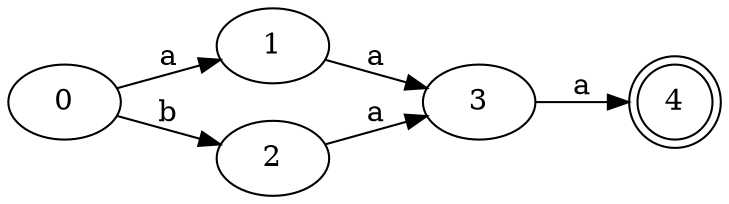 digraph Automata {
	rankdir=LR
	0 [label=0]
	0 -> 1 [label=a]
	0 -> 2 [label=b]
	1 [label=1]
	1 -> 3 [label=a]
	2 [label=2]
	2 -> 3 [label=a]
	3 [label=3]
	3 -> 4 [label=a]
	4 [label=4 shape=doublecircle]
}
